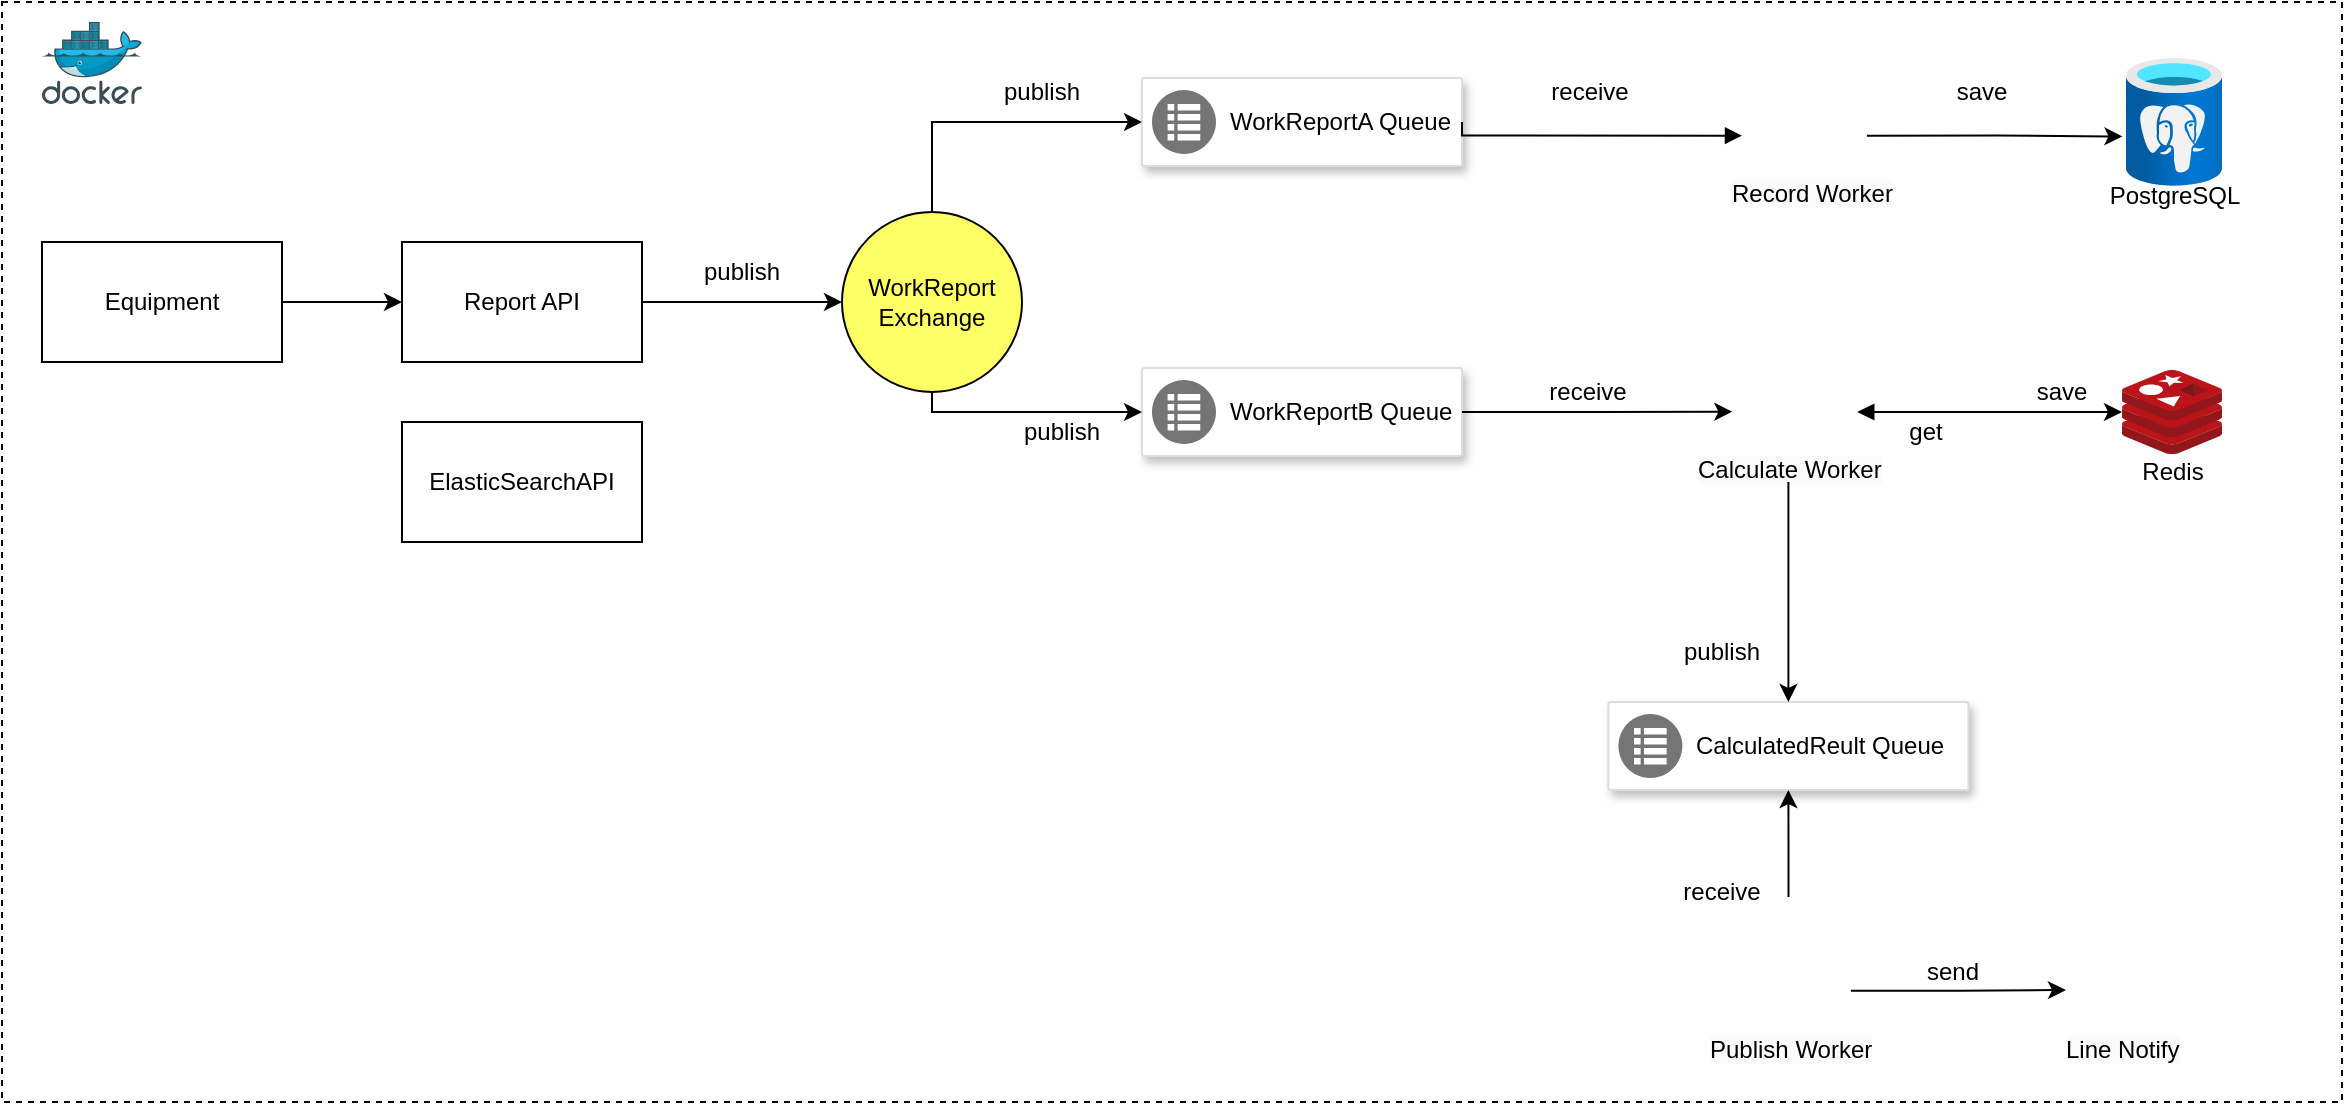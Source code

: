 <mxfile version="22.1.11" type="device">
  <diagram name="第 1 页" id="1K3B8Xt1km4N9ShgIdWG">
    <mxGraphModel dx="1869" dy="522" grid="1" gridSize="10" guides="1" tooltips="1" connect="1" arrows="1" fold="1" page="1" pageScale="1" pageWidth="827" pageHeight="1169" math="0" shadow="0">
      <root>
        <mxCell id="0" />
        <mxCell id="1" parent="0" />
        <mxCell id="H4wlIDdLaSCDlOU9us3m-1" value="" style="rounded=0;whiteSpace=wrap;html=1;dashed=1;" vertex="1" parent="1">
          <mxGeometry x="-650" y="70" width="1170" height="550" as="geometry" />
        </mxCell>
        <mxCell id="D7sFi-tTN3D14zelOBgv-1" value="Report API" style="rounded=0;whiteSpace=wrap;html=1;" parent="1" vertex="1">
          <mxGeometry x="-450" y="190" width="120" height="60" as="geometry" />
        </mxCell>
        <mxCell id="D7sFi-tTN3D14zelOBgv-19" value="publish" style="text;html=1;strokeColor=none;fillColor=none;align=center;verticalAlign=middle;whiteSpace=wrap;rounded=0;" parent="1" vertex="1">
          <mxGeometry x="-310" y="190" width="60" height="30" as="geometry" />
        </mxCell>
        <mxCell id="D7sFi-tTN3D14zelOBgv-20" value="receive" style="text;html=1;strokeColor=none;fillColor=none;align=center;verticalAlign=middle;whiteSpace=wrap;rounded=0;" parent="1" vertex="1">
          <mxGeometry x="112.5" y="100" width="62" height="30" as="geometry" />
        </mxCell>
        <mxCell id="D7sFi-tTN3D14zelOBgv-21" value="receive" style="text;html=1;strokeColor=none;fillColor=none;align=center;verticalAlign=middle;whiteSpace=wrap;rounded=0;" parent="1" vertex="1">
          <mxGeometry x="112.5" y="250" width="60" height="30" as="geometry" />
        </mxCell>
        <mxCell id="D7sFi-tTN3D14zelOBgv-22" value="save" style="text;html=1;strokeColor=none;fillColor=none;align=center;verticalAlign=middle;whiteSpace=wrap;rounded=0;" parent="1" vertex="1">
          <mxGeometry x="350" y="250" width="60" height="30" as="geometry" />
        </mxCell>
        <mxCell id="D7sFi-tTN3D14zelOBgv-24" value="save" style="text;html=1;strokeColor=none;fillColor=none;align=center;verticalAlign=middle;whiteSpace=wrap;rounded=0;" parent="1" vertex="1">
          <mxGeometry x="310" y="100" width="60" height="30" as="geometry" />
        </mxCell>
        <mxCell id="D7sFi-tTN3D14zelOBgv-25" value="publish" style="text;html=1;strokeColor=none;fillColor=none;align=center;verticalAlign=middle;whiteSpace=wrap;rounded=0;" parent="1" vertex="1">
          <mxGeometry x="180" y="380" width="60" height="30" as="geometry" />
        </mxCell>
        <mxCell id="D7sFi-tTN3D14zelOBgv-26" value="receive" style="text;html=1;strokeColor=none;fillColor=none;align=center;verticalAlign=middle;whiteSpace=wrap;rounded=0;" parent="1" vertex="1">
          <mxGeometry x="180" y="500" width="60" height="30" as="geometry" />
        </mxCell>
        <mxCell id="D7sFi-tTN3D14zelOBgv-28" style="edgeStyle=orthogonalEdgeStyle;rounded=0;orthogonalLoop=1;jettySize=auto;html=1;entryX=0;entryY=0.5;entryDx=0;entryDy=0;" parent="1" source="D7sFi-tTN3D14zelOBgv-27" target="D7sFi-tTN3D14zelOBgv-1" edge="1">
          <mxGeometry relative="1" as="geometry" />
        </mxCell>
        <mxCell id="D7sFi-tTN3D14zelOBgv-27" value="Equipment" style="rounded=0;whiteSpace=wrap;html=1;" parent="1" vertex="1">
          <mxGeometry x="-630" y="190" width="120" height="60" as="geometry" />
        </mxCell>
        <mxCell id="-8Z7H3vDbhz0Pvqe8XDv-1" value="WorkReport&lt;br&gt;Exchange" style="ellipse;whiteSpace=wrap;html=1;aspect=fixed;fillColor=#FFFF66;" parent="1" vertex="1">
          <mxGeometry x="-230" y="175" width="90" height="90" as="geometry" />
        </mxCell>
        <mxCell id="-8Z7H3vDbhz0Pvqe8XDv-2" style="edgeStyle=orthogonalEdgeStyle;rounded=0;orthogonalLoop=1;jettySize=auto;html=1;entryX=0;entryY=0.5;entryDx=0;entryDy=0;" parent="1" source="D7sFi-tTN3D14zelOBgv-1" target="-8Z7H3vDbhz0Pvqe8XDv-1" edge="1">
          <mxGeometry relative="1" as="geometry" />
        </mxCell>
        <mxCell id="-8Z7H3vDbhz0Pvqe8XDv-6" value="publish" style="text;html=1;strokeColor=none;fillColor=none;align=center;verticalAlign=middle;whiteSpace=wrap;rounded=0;" parent="1" vertex="1">
          <mxGeometry x="-160" y="100" width="60" height="30" as="geometry" />
        </mxCell>
        <mxCell id="-8Z7H3vDbhz0Pvqe8XDv-7" value="publish" style="text;html=1;strokeColor=none;fillColor=none;align=center;verticalAlign=middle;whiteSpace=wrap;rounded=0;" parent="1" vertex="1">
          <mxGeometry x="-150" y="270" width="60" height="30" as="geometry" />
        </mxCell>
        <mxCell id="MFfa1M1whi10WmrwQWPB-19" value="" style="group" parent="1" vertex="1" connectable="0">
          <mxGeometry x="212.81" y="90" width="97.19" height="95.02" as="geometry" />
        </mxCell>
        <mxCell id="MFfa1M1whi10WmrwQWPB-9" value="" style="shape=image;html=1;verticalAlign=top;verticalLabelPosition=bottom;labelBackgroundColor=#ffffff;imageAspect=0;aspect=fixed;image=https://cdn0.iconfinder.com/data/icons/construction-2-21/512/construction-industry-building-13-128.png" parent="MFfa1M1whi10WmrwQWPB-19" vertex="1">
          <mxGeometry x="7.19" width="62.456" height="62.456" as="geometry" />
        </mxCell>
        <mxCell id="MFfa1M1whi10WmrwQWPB-10" value="&lt;span style=&quot;color: rgb(0, 0, 0); font-family: Helvetica; font-size: 12px; font-style: normal; font-variant-ligatures: normal; font-variant-caps: normal; font-weight: 400; letter-spacing: normal; orphans: 2; text-align: center; text-indent: 0px; text-transform: none; widows: 2; word-spacing: 0px; -webkit-text-stroke-width: 0px; background-color: rgb(251, 251, 251); text-decoration-thickness: initial; text-decoration-style: initial; text-decoration-color: initial; float: none; display: inline !important;&quot;&gt;Record Worker&lt;/span&gt;" style="text;whiteSpace=wrap;html=1;" parent="MFfa1M1whi10WmrwQWPB-19" vertex="1">
          <mxGeometry y="62.46" width="97.19" height="32.56" as="geometry" />
        </mxCell>
        <mxCell id="MFfa1M1whi10WmrwQWPB-23" value="" style="group" parent="1" vertex="1" connectable="0">
          <mxGeometry x="202" y="517.54" width="110" height="102.46" as="geometry" />
        </mxCell>
        <mxCell id="MFfa1M1whi10WmrwQWPB-18" value="" style="shape=image;html=1;verticalAlign=top;verticalLabelPosition=bottom;labelBackgroundColor=#ffffff;imageAspect=0;aspect=fixed;image=https://cdn0.iconfinder.com/data/icons/construction-2-21/512/construction-industry-building-13-128.png" parent="MFfa1M1whi10WmrwQWPB-23" vertex="1">
          <mxGeometry x="10" width="62.456" height="62.456" as="geometry" />
        </mxCell>
        <mxCell id="MFfa1M1whi10WmrwQWPB-22" value="&lt;span style=&quot;color: rgb(0, 0, 0); font-family: Helvetica; font-size: 12px; font-style: normal; font-variant-ligatures: normal; font-variant-caps: normal; font-weight: 400; letter-spacing: normal; orphans: 2; text-align: center; text-indent: 0px; text-transform: none; widows: 2; word-spacing: 0px; -webkit-text-stroke-width: 0px; background-color: rgb(251, 251, 251); text-decoration-thickness: initial; text-decoration-style: initial; text-decoration-color: initial; float: none; display: inline !important;&quot;&gt;Publish Worker&lt;/span&gt;" style="text;whiteSpace=wrap;html=1;" parent="MFfa1M1whi10WmrwQWPB-23" vertex="1">
          <mxGeometry y="62.46" width="110" height="40" as="geometry" />
        </mxCell>
        <mxCell id="MFfa1M1whi10WmrwQWPB-27" value="" style="group" parent="1" vertex="1" connectable="0">
          <mxGeometry x="380" y="540" width="60" height="70" as="geometry" />
        </mxCell>
        <mxCell id="MFfa1M1whi10WmrwQWPB-5" value="" style="shape=image;html=1;verticalAlign=top;verticalLabelPosition=bottom;labelBackgroundColor=#ffffff;imageAspect=0;aspect=fixed;image=https://cdn2.iconfinder.com/data/icons/social-media-2189/48/7-Line-128.png" parent="MFfa1M1whi10WmrwQWPB-27" vertex="1">
          <mxGeometry x="2" width="48" height="48" as="geometry" />
        </mxCell>
        <mxCell id="MFfa1M1whi10WmrwQWPB-6" value="&lt;span style=&quot;color: rgb(0, 0, 0); font-family: Helvetica; font-size: 12px; font-style: normal; font-variant-ligatures: normal; font-variant-caps: normal; font-weight: 400; letter-spacing: normal; orphans: 2; text-align: center; text-indent: 0px; text-transform: none; widows: 2; word-spacing: 0px; -webkit-text-stroke-width: 0px; background-color: rgb(251, 251, 251); text-decoration-thickness: initial; text-decoration-style: initial; text-decoration-color: initial; float: none; display: inline !important;&quot;&gt;Line Notify&lt;/span&gt;" style="text;whiteSpace=wrap;html=1;" parent="MFfa1M1whi10WmrwQWPB-27" vertex="1">
          <mxGeometry y="40" width="60" height="30" as="geometry" />
        </mxCell>
        <mxCell id="-8Z7H3vDbhz0Pvqe8XDv-9" style="edgeStyle=orthogonalEdgeStyle;rounded=0;orthogonalLoop=1;jettySize=auto;html=1;entryX=0;entryY=0.5;entryDx=0;entryDy=0;exitX=1;exitY=0.75;exitDx=0;exitDy=0;" parent="1" source="MFfa1M1whi10WmrwQWPB-18" target="MFfa1M1whi10WmrwQWPB-5" edge="1">
          <mxGeometry relative="1" as="geometry">
            <mxPoint x="290" y="560" as="sourcePoint" />
            <mxPoint x="360" y="560" as="targetPoint" />
          </mxGeometry>
        </mxCell>
        <mxCell id="MFfa1M1whi10WmrwQWPB-29" value="" style="strokeColor=#dddddd;shadow=1;strokeWidth=1;rounded=1;absoluteArcSize=1;arcSize=2;" parent="1" vertex="1">
          <mxGeometry x="-80" y="108" width="160" height="44" as="geometry" />
        </mxCell>
        <mxCell id="MFfa1M1whi10WmrwQWPB-30" value="WorkReportA Queue" style="sketch=0;dashed=0;connectable=0;html=1;fillColor=#757575;strokeColor=none;shape=mxgraph.gcp2.task_queues;part=1;labelPosition=right;verticalLabelPosition=middle;align=left;verticalAlign=middle;spacingLeft=5;fontSize=12;" parent="MFfa1M1whi10WmrwQWPB-29" vertex="1">
          <mxGeometry y="0.5" width="32" height="32" relative="1" as="geometry">
            <mxPoint x="5" y="-16" as="offset" />
          </mxGeometry>
        </mxCell>
        <mxCell id="MFfa1M1whi10WmrwQWPB-35" style="edgeStyle=orthogonalEdgeStyle;rounded=0;orthogonalLoop=1;jettySize=auto;html=1;entryX=0;entryY=0.5;entryDx=0;entryDy=0;" parent="1" source="-8Z7H3vDbhz0Pvqe8XDv-1" target="MFfa1M1whi10WmrwQWPB-29" edge="1">
          <mxGeometry relative="1" as="geometry">
            <Array as="points">
              <mxPoint x="-185" y="130" />
            </Array>
          </mxGeometry>
        </mxCell>
        <mxCell id="D7sFi-tTN3D14zelOBgv-6" style="edgeStyle=orthogonalEdgeStyle;rounded=0;orthogonalLoop=1;jettySize=auto;html=1;entryX=1;entryY=0.5;entryDx=0;entryDy=0;startArrow=block;startFill=1;endArrow=none;endFill=0;exitX=0;exitY=0.75;exitDx=0;exitDy=0;" parent="1" source="MFfa1M1whi10WmrwQWPB-9" target="MFfa1M1whi10WmrwQWPB-29" edge="1">
          <mxGeometry relative="1" as="geometry">
            <mxPoint x="170" y="130" as="sourcePoint" />
            <mxPoint x="90" y="130" as="targetPoint" />
            <Array as="points">
              <mxPoint x="80" y="137" />
            </Array>
          </mxGeometry>
        </mxCell>
        <mxCell id="MFfa1M1whi10WmrwQWPB-31" value="" style="strokeColor=#dddddd;shadow=1;strokeWidth=1;rounded=1;absoluteArcSize=1;arcSize=2;" parent="1" vertex="1">
          <mxGeometry x="-80" y="253" width="160" height="44" as="geometry" />
        </mxCell>
        <mxCell id="MFfa1M1whi10WmrwQWPB-32" value="WorkReportB Queue" style="sketch=0;dashed=0;connectable=0;html=1;fillColor=#757575;strokeColor=none;shape=mxgraph.gcp2.task_queues;part=1;labelPosition=right;verticalLabelPosition=middle;align=left;verticalAlign=middle;spacingLeft=5;fontSize=12;" parent="MFfa1M1whi10WmrwQWPB-31" vertex="1">
          <mxGeometry y="0.5" width="32" height="32" relative="1" as="geometry">
            <mxPoint x="5" y="-16" as="offset" />
          </mxGeometry>
        </mxCell>
        <mxCell id="MFfa1M1whi10WmrwQWPB-41" style="edgeStyle=orthogonalEdgeStyle;rounded=0;orthogonalLoop=1;jettySize=auto;html=1;entryX=0;entryY=0.5;entryDx=0;entryDy=0;" parent="1" source="-8Z7H3vDbhz0Pvqe8XDv-1" target="MFfa1M1whi10WmrwQWPB-31" edge="1">
          <mxGeometry relative="1" as="geometry">
            <Array as="points">
              <mxPoint x="-185" y="275" />
            </Array>
          </mxGeometry>
        </mxCell>
        <mxCell id="MFfa1M1whi10WmrwQWPB-33" value="" style="strokeColor=#dddddd;shadow=1;strokeWidth=1;rounded=1;absoluteArcSize=1;arcSize=2;" parent="1" vertex="1">
          <mxGeometry x="153.2" y="420" width="180" height="44" as="geometry" />
        </mxCell>
        <mxCell id="MFfa1M1whi10WmrwQWPB-34" value="CalculatedReult Queue" style="sketch=0;dashed=0;connectable=0;html=1;fillColor=#757575;strokeColor=none;shape=mxgraph.gcp2.task_queues;part=1;labelPosition=right;verticalLabelPosition=middle;align=left;verticalAlign=middle;spacingLeft=5;fontSize=12;" parent="MFfa1M1whi10WmrwQWPB-33" vertex="1">
          <mxGeometry y="0.5" width="32" height="32" relative="1" as="geometry">
            <mxPoint x="5" y="-16" as="offset" />
          </mxGeometry>
        </mxCell>
        <mxCell id="MFfa1M1whi10WmrwQWPB-38" style="edgeStyle=orthogonalEdgeStyle;rounded=0;orthogonalLoop=1;jettySize=auto;html=1;exitX=1;exitY=0.75;exitDx=0;exitDy=0;entryX=-0.037;entryY=0.613;entryDx=0;entryDy=0;entryPerimeter=0;" parent="1" source="MFfa1M1whi10WmrwQWPB-9" target="MFfa1M1whi10WmrwQWPB-4" edge="1">
          <mxGeometry relative="1" as="geometry" />
        </mxCell>
        <mxCell id="MFfa1M1whi10WmrwQWPB-25" value="get" style="text;html=1;strokeColor=none;fillColor=none;align=center;verticalAlign=middle;whiteSpace=wrap;rounded=0;" parent="1" vertex="1">
          <mxGeometry x="282" y="270" width="60" height="30" as="geometry" />
        </mxCell>
        <mxCell id="MFfa1M1whi10WmrwQWPB-39" value="" style="group" parent="1" vertex="1" connectable="0">
          <mxGeometry x="196.4" y="228" width="93.6" height="82" as="geometry" />
        </mxCell>
        <mxCell id="MFfa1M1whi10WmrwQWPB-17" value="" style="shape=image;html=1;verticalAlign=top;verticalLabelPosition=bottom;labelBackgroundColor=#ffffff;imageAspect=0;aspect=fixed;image=https://cdn0.iconfinder.com/data/icons/construction-2-21/512/construction-industry-building-13-128.png" parent="MFfa1M1whi10WmrwQWPB-39" vertex="1">
          <mxGeometry x="18.77" width="62.456" height="62.456" as="geometry" />
        </mxCell>
        <mxCell id="MFfa1M1whi10WmrwQWPB-20" value="&lt;span style=&quot;color: rgb(0, 0, 0); font-family: Helvetica; font-size: 12px; font-style: normal; font-variant-ligatures: normal; font-variant-caps: normal; font-weight: 400; letter-spacing: normal; orphans: 2; text-align: center; text-indent: 0px; text-transform: none; widows: 2; word-spacing: 0px; -webkit-text-stroke-width: 0px; background-color: rgb(251, 251, 251); text-decoration-thickness: initial; text-decoration-style: initial; text-decoration-color: initial; float: none; display: inline !important;&quot;&gt;Calculate&amp;nbsp;Worker&lt;/span&gt;" style="text;whiteSpace=wrap;html=1;" parent="MFfa1M1whi10WmrwQWPB-39" vertex="1">
          <mxGeometry y="62.46" width="93.6" height="19.54" as="geometry" />
        </mxCell>
        <mxCell id="p9RCDpYJAQn7vAaSAkPp-5" style="edgeStyle=orthogonalEdgeStyle;rounded=0;orthogonalLoop=1;jettySize=auto;html=1;entryX=0;entryY=0.75;entryDx=0;entryDy=0;exitX=1;exitY=0.5;exitDx=0;exitDy=0;" parent="1" source="MFfa1M1whi10WmrwQWPB-31" target="MFfa1M1whi10WmrwQWPB-17" edge="1">
          <mxGeometry relative="1" as="geometry">
            <mxPoint x="90" y="275" as="sourcePoint" />
            <mxPoint x="170" y="275" as="targetPoint" />
          </mxGeometry>
        </mxCell>
        <mxCell id="MFfa1M1whi10WmrwQWPB-40" style="edgeStyle=orthogonalEdgeStyle;rounded=0;orthogonalLoop=1;jettySize=auto;html=1;exitX=0.5;exitY=1;exitDx=0;exitDy=0;entryX=0.5;entryY=0;entryDx=0;entryDy=0;" parent="1" source="MFfa1M1whi10WmrwQWPB-20" target="MFfa1M1whi10WmrwQWPB-33" edge="1">
          <mxGeometry relative="1" as="geometry">
            <mxPoint x="90" y="425" as="targetPoint" />
            <Array as="points">
              <mxPoint x="243" y="420" />
            </Array>
          </mxGeometry>
        </mxCell>
        <mxCell id="MFfa1M1whi10WmrwQWPB-46" value="" style="group" parent="1" vertex="1" connectable="0">
          <mxGeometry x="410" y="254" width="50" height="66" as="geometry" />
        </mxCell>
        <mxCell id="MFfa1M1whi10WmrwQWPB-3" value="" style="image;sketch=0;aspect=fixed;html=1;points=[];align=center;fontSize=12;image=img/lib/mscae/Cache_Redis_Product.svg;" parent="MFfa1M1whi10WmrwQWPB-46" vertex="1">
          <mxGeometry width="50" height="42" as="geometry" />
        </mxCell>
        <mxCell id="MFfa1M1whi10WmrwQWPB-45" value="Redis" style="text;html=1;align=center;verticalAlign=middle;resizable=0;points=[];autosize=1;strokeColor=none;fillColor=none;" parent="MFfa1M1whi10WmrwQWPB-46" vertex="1">
          <mxGeometry y="36" width="50" height="30" as="geometry" />
        </mxCell>
        <mxCell id="MFfa1M1whi10WmrwQWPB-47" value="" style="group" parent="1" vertex="1" connectable="0">
          <mxGeometry x="391" y="98" width="90" height="84" as="geometry" />
        </mxCell>
        <mxCell id="MFfa1M1whi10WmrwQWPB-4" value="" style="image;aspect=fixed;html=1;points=[];align=center;fontSize=12;image=img/lib/azure2/databases/Azure_Database_PostgreSQL_Server.svg;" parent="MFfa1M1whi10WmrwQWPB-47" vertex="1">
          <mxGeometry x="21" width="48" height="64" as="geometry" />
        </mxCell>
        <mxCell id="MFfa1M1whi10WmrwQWPB-44" value="PostgreSQL" style="text;html=1;align=center;verticalAlign=middle;resizable=0;points=[];autosize=1;strokeColor=none;fillColor=none;" parent="MFfa1M1whi10WmrwQWPB-47" vertex="1">
          <mxGeometry y="54.0" width="90" height="30" as="geometry" />
        </mxCell>
        <mxCell id="H4wlIDdLaSCDlOU9us3m-2" value="" style="image;sketch=0;aspect=fixed;html=1;points=[];align=center;fontSize=12;image=img/lib/mscae/Docker.svg;" vertex="1" parent="1">
          <mxGeometry x="-630" y="80" width="50" height="41" as="geometry" />
        </mxCell>
        <mxCell id="MFfa1M1whi10WmrwQWPB-24" style="edgeStyle=orthogonalEdgeStyle;rounded=0;orthogonalLoop=1;jettySize=auto;html=1;startArrow=block;startFill=1;" parent="1" source="MFfa1M1whi10WmrwQWPB-17" target="MFfa1M1whi10WmrwQWPB-3" edge="1">
          <mxGeometry relative="1" as="geometry">
            <Array as="points">
              <mxPoint x="310" y="275" />
              <mxPoint x="310" y="275" />
            </Array>
          </mxGeometry>
        </mxCell>
        <mxCell id="H4wlIDdLaSCDlOU9us3m-3" style="edgeStyle=orthogonalEdgeStyle;rounded=0;orthogonalLoop=1;jettySize=auto;html=1;entryX=0.5;entryY=1;entryDx=0;entryDy=0;" edge="1" parent="1" source="MFfa1M1whi10WmrwQWPB-18" target="MFfa1M1whi10WmrwQWPB-33">
          <mxGeometry relative="1" as="geometry" />
        </mxCell>
        <mxCell id="H4wlIDdLaSCDlOU9us3m-4" value="send" style="text;html=1;align=center;verticalAlign=middle;resizable=0;points=[];autosize=1;strokeColor=none;fillColor=none;" vertex="1" parent="1">
          <mxGeometry x="300" y="540" width="50" height="30" as="geometry" />
        </mxCell>
        <mxCell id="H4wlIDdLaSCDlOU9us3m-6" value="ElasticSearchAPI" style="rounded=0;whiteSpace=wrap;html=1;" vertex="1" parent="1">
          <mxGeometry x="-450" y="280" width="120" height="60" as="geometry" />
        </mxCell>
      </root>
    </mxGraphModel>
  </diagram>
</mxfile>
